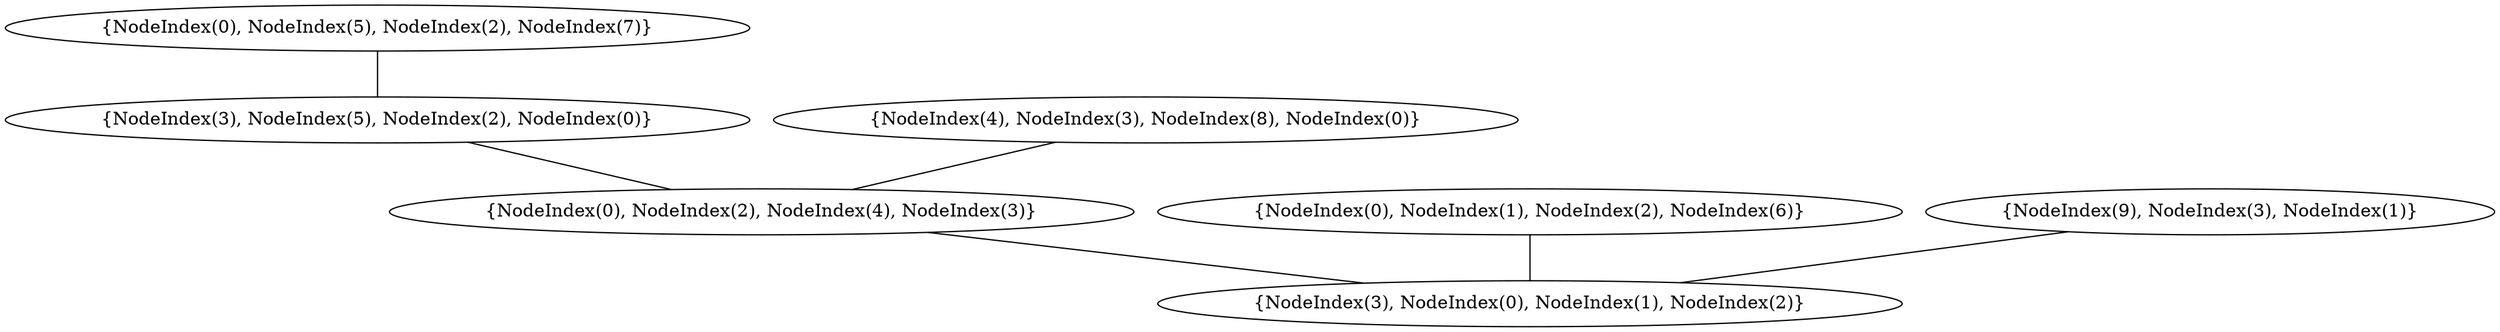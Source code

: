 graph {
    0 [ label = "{NodeIndex(3), NodeIndex(0), NodeIndex(1), NodeIndex(2)}" ]
    1 [ label = "{NodeIndex(0), NodeIndex(2), NodeIndex(4), NodeIndex(3)}" ]
    2 [ label = "{NodeIndex(3), NodeIndex(5), NodeIndex(2), NodeIndex(0)}" ]
    3 [ label = "{NodeIndex(0), NodeIndex(1), NodeIndex(2), NodeIndex(6)}" ]
    4 [ label = "{NodeIndex(0), NodeIndex(5), NodeIndex(2), NodeIndex(7)}" ]
    5 [ label = "{NodeIndex(4), NodeIndex(3), NodeIndex(8), NodeIndex(0)}" ]
    6 [ label = "{NodeIndex(9), NodeIndex(3), NodeIndex(1)}" ]
    1 -- 0 [ ]
    2 -- 1 [ ]
    5 -- 1 [ ]
    3 -- 0 [ ]
    4 -- 2 [ ]
    6 -- 0 [ ]
}
